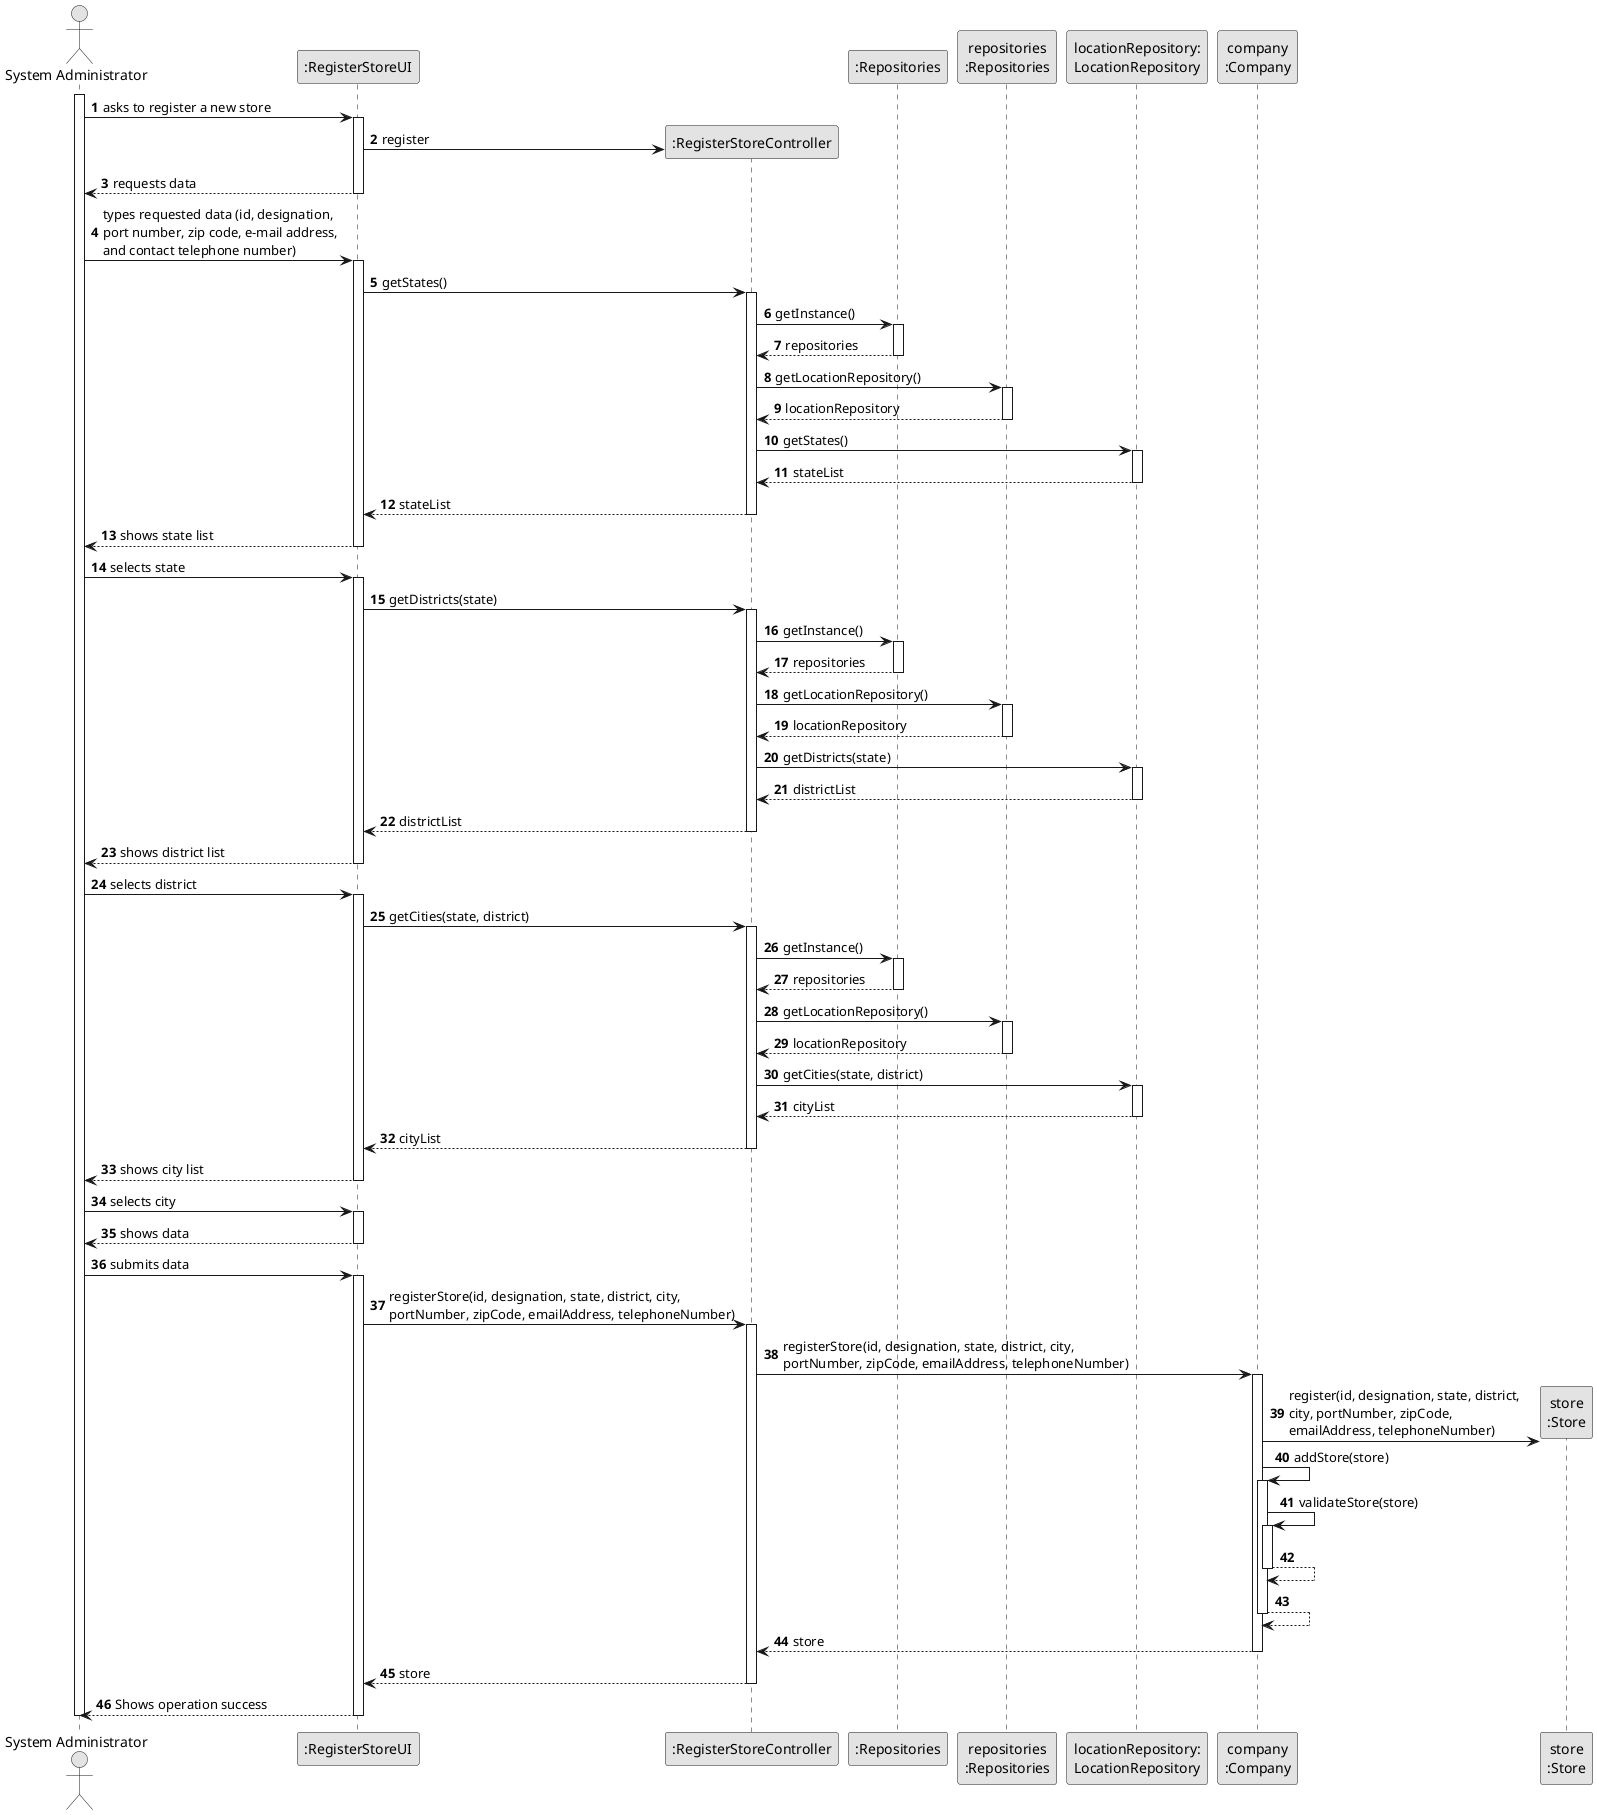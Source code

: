 @startuml
skinparam monochrome true
skinparam packageStyle rectangle
skinparam shadowing false

autonumber

'hide footbox
actor "System Administrator" as ADM
participant ":RegisterStoreUI" as UI
participant ":RegisterStoreController" as CTRL
participant ":Repositories" as RepositorySingleton
participant "repositories\n:Repositories" as PLAT
participant "locationRepository:\nLocationRepository" as LocationRepository
participant "company\n:Company" as Company
participant "store\n:Store" as Store

activate ADM
ADM -> UI : asks to register a new store
    activate UI

        UI -> CTRL** : register
        UI --> ADM: requests data
        deactivate UI

    ADM -> UI : types requested data (id, designation, \nport number, zip code, e-mail address, \nand contact telephone number)
        activate UI

UI -> CTRL : getStates()
    activate CTRL
CTRL -> RepositorySingleton : getInstance()
            activate RepositorySingleton

                RepositorySingleton --> CTRL: repositories
            deactivate RepositorySingleton

            CTRL -> PLAT : getLocationRepository()
            activate PLAT

                PLAT --> CTRL: locationRepository
            deactivate PLAT

            CTRL -> LocationRepository : getStates()
            activate LocationRepository

                LocationRepository --> CTRL : stateList
            deactivate LocationRepository




            CTRL --> UI : stateList
            deactivate CTRL
            UI --> ADM : shows state list
        deactivate UI

    ADM -> UI : selects state
    activate UI

    UI -> CTRL : getDistricts(state)
    activate CTRL
    CTRL -> RepositorySingleton : getInstance()
                activate RepositorySingleton

                    RepositorySingleton --> CTRL: repositories
                deactivate RepositorySingleton

                CTRL -> PLAT : getLocationRepository()
                activate PLAT

                    PLAT --> CTRL: locationRepository
                deactivate PLAT

                CTRL -> LocationRepository : getDistricts(state)
                activate LocationRepository

                    LocationRepository --> CTRL : districtList
                deactivate LocationRepository




                CTRL --> UI : districtList
                deactivate CTRL
                UI --> ADM : shows district list
            deactivate UI
    ADM -> UI: selects district
    activate UI

    UI -> CTRL : getCities(state, district)
    activate CTRL


    CTRL -> RepositorySingleton : getInstance()
                activate RepositorySingleton

                    RepositorySingleton --> CTRL: repositories
                deactivate RepositorySingleton

                CTRL -> PLAT : getLocationRepository()
                activate PLAT

                    PLAT --> CTRL: locationRepository
                deactivate PLAT

                CTRL -> LocationRepository : getCities(state, district)
                activate LocationRepository

                    LocationRepository --> CTRL : cityList
                deactivate LocationRepository

                        CTRL --> UI : cityList
                        deactivate CTRL
                        UI --> ADM : shows city list
                    deactivate UI
    ADM -> UI: selects city
    activate UI

        UI --> ADM : shows data
    deactivate UI

    ADM -> UI : submits data
    activate UI

        UI -> CTRL : registerStore(id, designation, state, district, city, \nportNumber, zipCode, emailAddress, telephoneNumber)
        activate CTRL


            CTRL -> Company: registerStore(id, designation, state, district, city, \nportNumber, zipCode, emailAddress, telephoneNumber)
            activate Company
            Company -> Store**: register(id, designation, state, district, \ncity, portNumber, zipCode, \nemailAddress, telephoneNumber)
                        Company -> Company: addStore(store)
                        deactivate Store
                    activate Company
                        Company -> Company: validateStore(store)
                        activate Company
                            Company --> Company
                        deactivate Company

                        Company --> Company
                    deactivate Company


                Company --> CTRL : store
            deactivate Company

            CTRL --> UI: store
            deactivate CTRL
            UI --> ADM: Shows operation success
    deactivate UI
        
deactivate ADM

@enduml